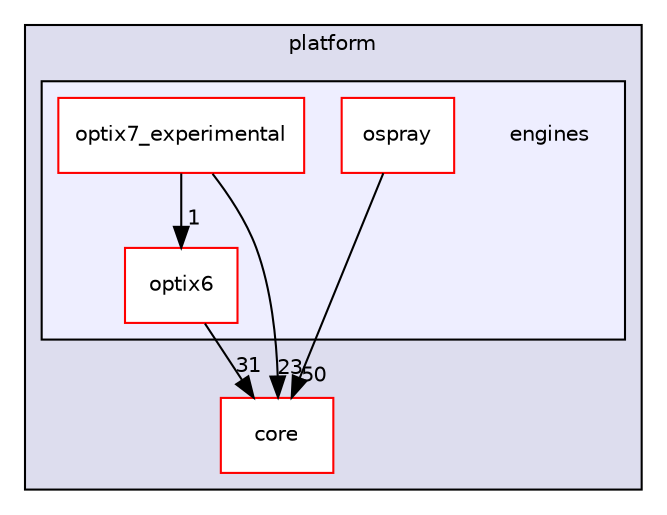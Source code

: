 digraph "platform/engines" {
  compound=true
  node [ fontsize="10", fontname="Helvetica"];
  edge [ labelfontsize="10", labelfontname="Helvetica"];
  subgraph clusterdir_c5a52a81292cf9a5167198f4f346d6d9 {
    graph [ bgcolor="#ddddee", pencolor="black", label="platform" fontname="Helvetica", fontsize="10", URL="dir_c5a52a81292cf9a5167198f4f346d6d9.html"]
  dir_3066efc1f4040d52e90bf8a29ab3f16b [shape=box label="core" fillcolor="white" style="filled" color="red" URL="dir_3066efc1f4040d52e90bf8a29ab3f16b.html"];
  subgraph clusterdir_4389f3d2beff546807b6b148625d2759 {
    graph [ bgcolor="#eeeeff", pencolor="black", label="" URL="dir_4389f3d2beff546807b6b148625d2759.html"];
    dir_4389f3d2beff546807b6b148625d2759 [shape=plaintext label="engines"];
  dir_dd545ba873674314ef8abe7626a3e099 [shape=box label="optix6" fillcolor="white" style="filled" color="red" URL="dir_dd545ba873674314ef8abe7626a3e099.html"];
  dir_25260f97aed3865a711b51cb3b50e03e [shape=box label="optix7_experimental" fillcolor="white" style="filled" color="red" URL="dir_25260f97aed3865a711b51cb3b50e03e.html"];
  dir_f0df884ce09817da20ab1128f63a79fe [shape=box label="ospray" fillcolor="white" style="filled" color="red" URL="dir_f0df884ce09817da20ab1128f63a79fe.html"];
  }
  }
  dir_25260f97aed3865a711b51cb3b50e03e->dir_3066efc1f4040d52e90bf8a29ab3f16b [headlabel="23", labeldistance=1.5 headhref="dir_000075_000065.html"];
  dir_25260f97aed3865a711b51cb3b50e03e->dir_dd545ba873674314ef8abe7626a3e099 [headlabel="1", labeldistance=1.5 headhref="dir_000075_000074.html"];
  dir_dd545ba873674314ef8abe7626a3e099->dir_3066efc1f4040d52e90bf8a29ab3f16b [headlabel="31", labeldistance=1.5 headhref="dir_000074_000065.html"];
  dir_f0df884ce09817da20ab1128f63a79fe->dir_3066efc1f4040d52e90bf8a29ab3f16b [headlabel="50", labeldistance=1.5 headhref="dir_000076_000065.html"];
}
